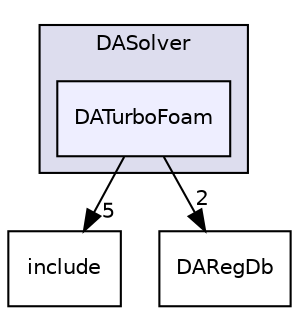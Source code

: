 digraph "dafoam/src/adjoint/DASolver/DATurboFoam" {
  bgcolor=transparent;
  compound=true
  node [ fontsize="10", fontname="Helvetica"];
  edge [ labelfontsize="10", labelfontname="Helvetica"];
  subgraph clusterdir_82b8d670e5d73625e2f96195d8dae3dd {
    graph [ bgcolor="#ddddee", pencolor="black", label="DASolver" fontname="Helvetica", fontsize="10", URL="dir_82b8d670e5d73625e2f96195d8dae3dd.html"]
  dir_3e21099214c5bc9ce723e7d17118fbc6 [shape=box, label="DATurboFoam", style="filled", fillcolor="#eeeeff", pencolor="black", URL="dir_3e21099214c5bc9ce723e7d17118fbc6.html"];
  }
  dir_7df341fe0193531049da9f2466a34806 [shape=box label="include" URL="dir_7df341fe0193531049da9f2466a34806.html"];
  dir_7f5514a39c79bf07c6260b1d89aae56a [shape=box label="DARegDb" URL="dir_7f5514a39c79bf07c6260b1d89aae56a.html"];
  dir_3e21099214c5bc9ce723e7d17118fbc6->dir_7df341fe0193531049da9f2466a34806 [headlabel="5", labeldistance=1.5 headhref="dir_000027_000030.html"];
  dir_3e21099214c5bc9ce723e7d17118fbc6->dir_7f5514a39c79bf07c6260b1d89aae56a [headlabel="2", labeldistance=1.5 headhref="dir_000027_000018.html"];
}
